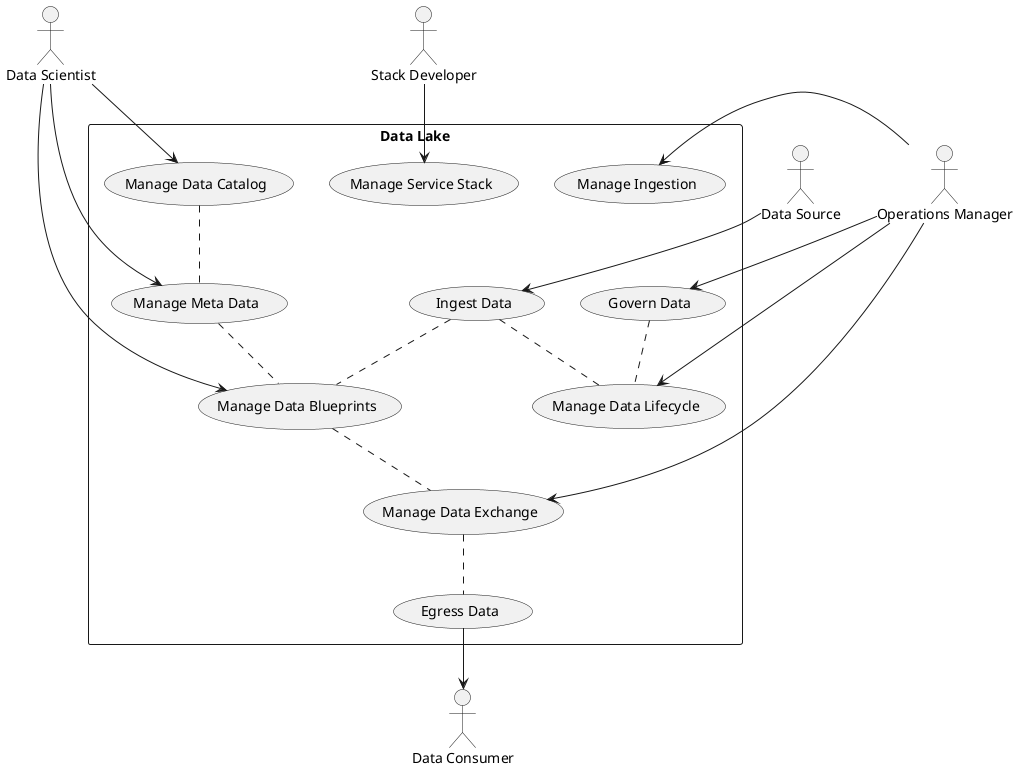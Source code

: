 @startuml
:Data Consumer: as consumer
:Data Scientist: as nerd
:Data Source: as source
:Operations Manager: as ops
:Stack Developer: as stack

rectangle "Data Lake" {
  (Govern Data) as GD
  (Manage Data Blueprints) as MDB
  (Manage Data Catalog) as MDC
  (Manage Data Exchange) as MDE
  (Manage Data Lifecycle) as MDL
  (Manage Ingestion) as MI
  (Ingest Data) as ID
  (Manage Meta Data) as MMD
  (Egress Data) as ED
  (Manage Service Stack) as MSS
}

source --> ID
ops -> MI
ops -> GD
nerd --> MDB
nerd --> MDC
ops --> MDE
ops --> MDL
nerd --> MMD
ED --> consumer
ID .. MDB
MDB .. MDE
ID .. MDL
MDE .. ED
MDC .. MMD
MMD .. MDB
GD .. MDL
stack --> MSS


@enduml
